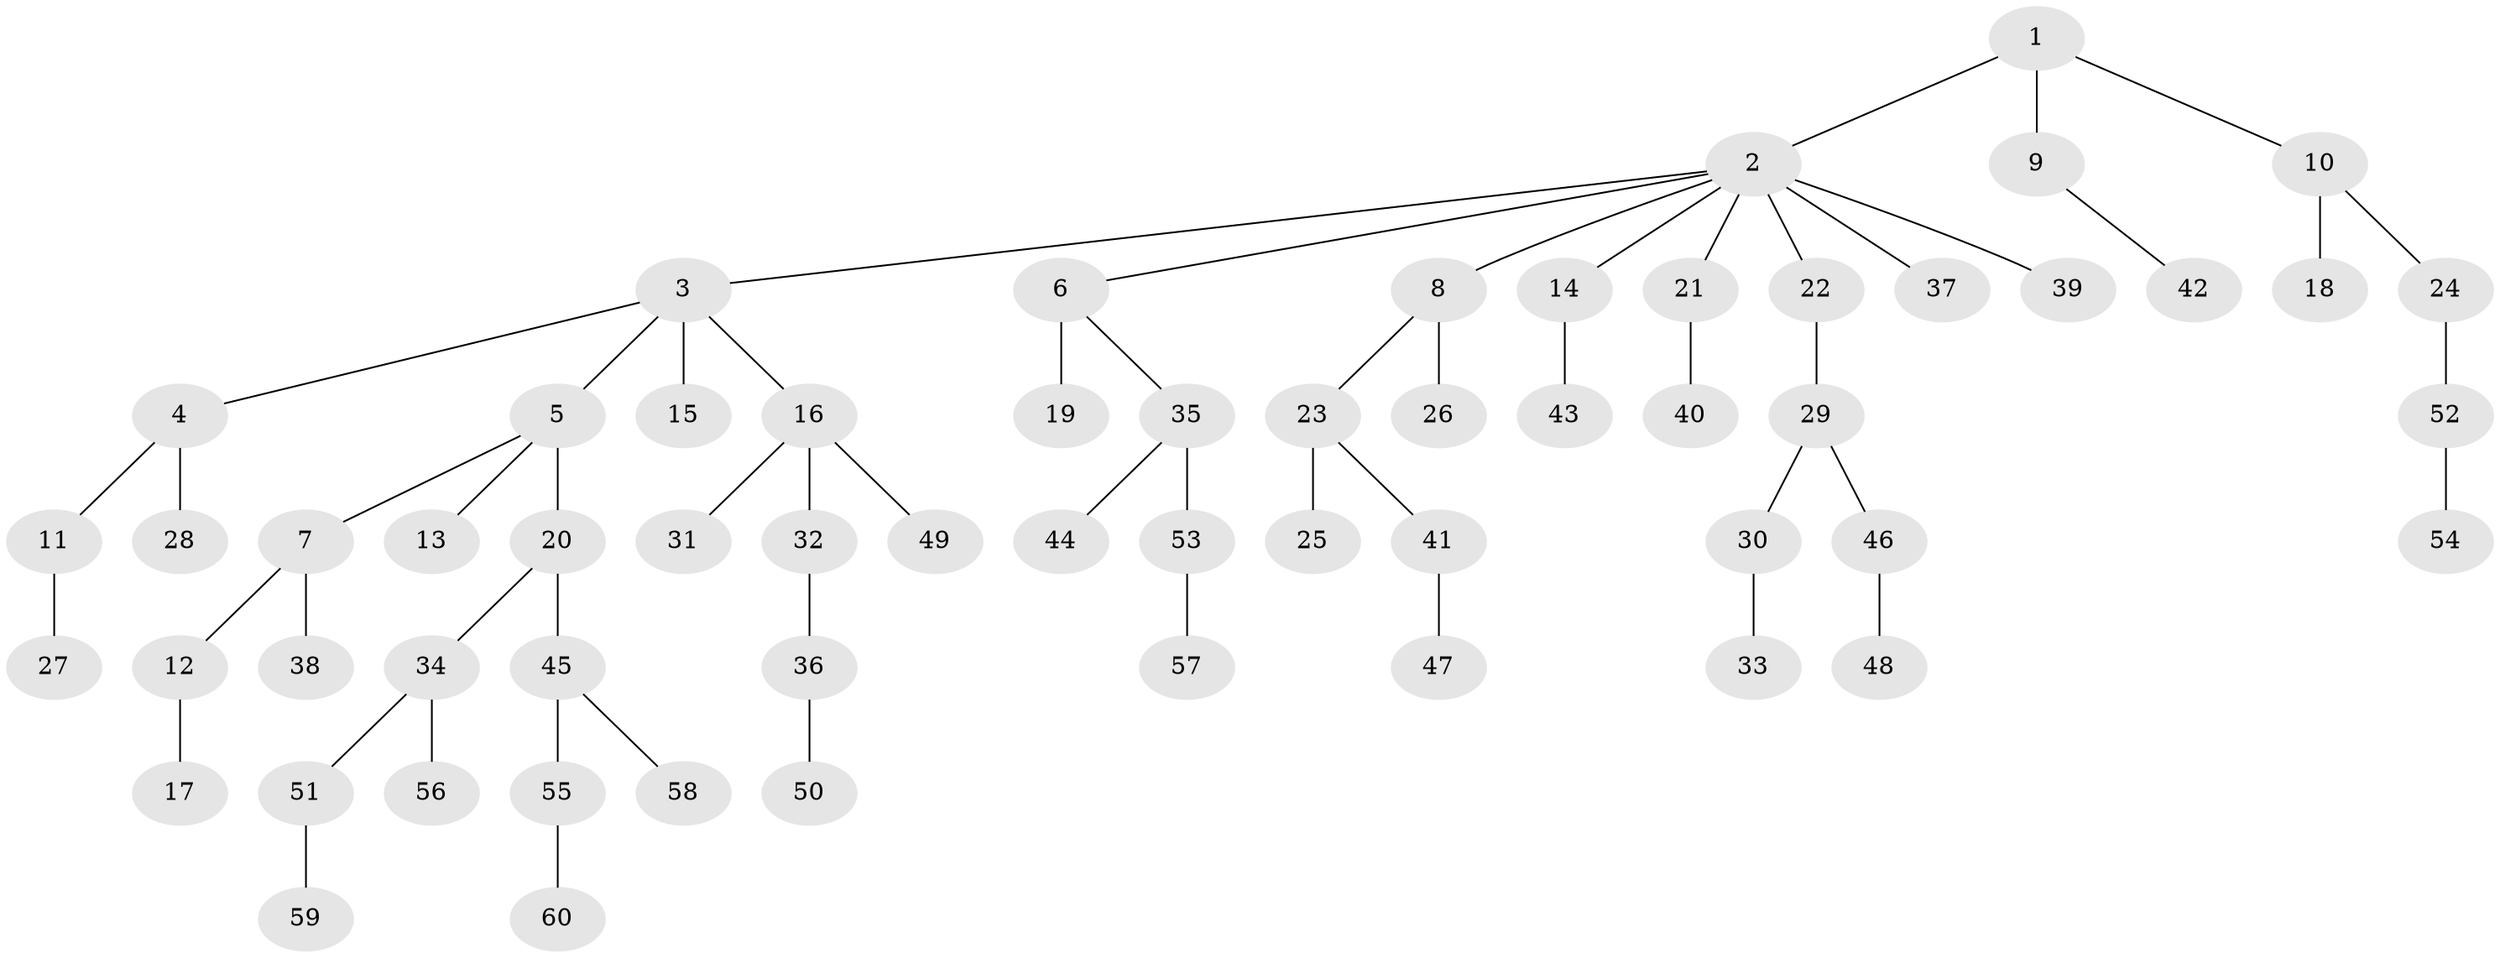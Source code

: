// original degree distribution, {4: 0.07627118644067797, 6: 0.01694915254237288, 7: 0.00847457627118644, 3: 0.15254237288135594, 5: 0.00847457627118644, 2: 0.2796610169491525, 1: 0.4576271186440678}
// Generated by graph-tools (version 1.1) at 2025/36/03/09/25 02:36:36]
// undirected, 60 vertices, 59 edges
graph export_dot {
graph [start="1"]
  node [color=gray90,style=filled];
  1;
  2;
  3;
  4;
  5;
  6;
  7;
  8;
  9;
  10;
  11;
  12;
  13;
  14;
  15;
  16;
  17;
  18;
  19;
  20;
  21;
  22;
  23;
  24;
  25;
  26;
  27;
  28;
  29;
  30;
  31;
  32;
  33;
  34;
  35;
  36;
  37;
  38;
  39;
  40;
  41;
  42;
  43;
  44;
  45;
  46;
  47;
  48;
  49;
  50;
  51;
  52;
  53;
  54;
  55;
  56;
  57;
  58;
  59;
  60;
  1 -- 2 [weight=2.0];
  1 -- 9 [weight=3.0];
  1 -- 10 [weight=1.0];
  2 -- 3 [weight=1.0];
  2 -- 6 [weight=1.0];
  2 -- 8 [weight=1.0];
  2 -- 14 [weight=1.0];
  2 -- 21 [weight=1.0];
  2 -- 22 [weight=1.0];
  2 -- 37 [weight=1.0];
  2 -- 39 [weight=1.0];
  3 -- 4 [weight=1.0];
  3 -- 5 [weight=1.0];
  3 -- 15 [weight=1.0];
  3 -- 16 [weight=1.0];
  4 -- 11 [weight=1.0];
  4 -- 28 [weight=1.0];
  5 -- 7 [weight=1.0];
  5 -- 13 [weight=1.0];
  5 -- 20 [weight=3.0];
  6 -- 19 [weight=3.0];
  6 -- 35 [weight=1.0];
  7 -- 12 [weight=1.0];
  7 -- 38 [weight=1.0];
  8 -- 23 [weight=1.0];
  8 -- 26 [weight=1.0];
  9 -- 42 [weight=1.0];
  10 -- 18 [weight=2.0];
  10 -- 24 [weight=1.0];
  11 -- 27 [weight=1.0];
  12 -- 17 [weight=1.0];
  14 -- 43 [weight=1.0];
  16 -- 31 [weight=1.0];
  16 -- 32 [weight=1.0];
  16 -- 49 [weight=1.0];
  20 -- 34 [weight=1.0];
  20 -- 45 [weight=1.0];
  21 -- 40 [weight=1.0];
  22 -- 29 [weight=1.0];
  23 -- 25 [weight=2.0];
  23 -- 41 [weight=1.0];
  24 -- 52 [weight=1.0];
  29 -- 30 [weight=1.0];
  29 -- 46 [weight=1.0];
  30 -- 33 [weight=1.0];
  32 -- 36 [weight=1.0];
  34 -- 51 [weight=1.0];
  34 -- 56 [weight=1.0];
  35 -- 44 [weight=1.0];
  35 -- 53 [weight=1.0];
  36 -- 50 [weight=1.0];
  41 -- 47 [weight=2.0];
  45 -- 55 [weight=1.0];
  45 -- 58 [weight=1.0];
  46 -- 48 [weight=1.0];
  51 -- 59 [weight=2.0];
  52 -- 54 [weight=1.0];
  53 -- 57 [weight=2.0];
  55 -- 60 [weight=2.0];
}
